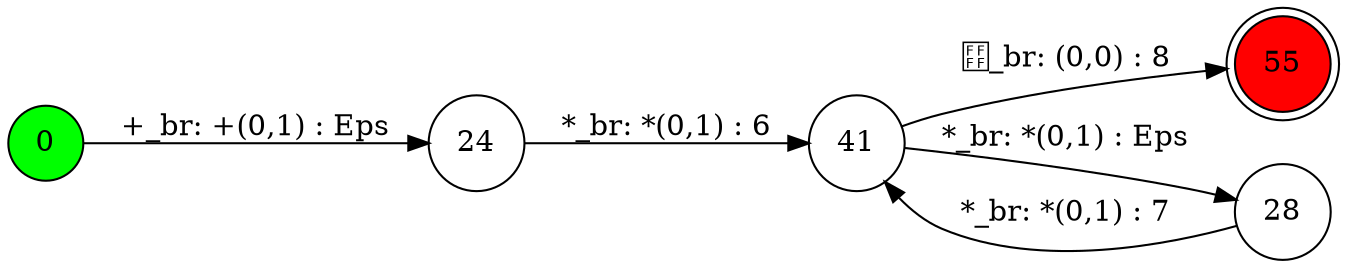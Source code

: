digraph G {
rankdir = LR
node [shape = circle]
0[style=filled, fillcolor=green]
55[shape = doublecircle, style=filled, fillcolor=red]
{ rank=same; 0 }
{ rank=min; 0 }
{ rank=same; 55 }
{ rank=max; 55 }
0 -> 24 [label="+_br: +(0,1) : Eps"]; 
24 -> 41 [label="*_br: *(0,1) : 6"]; 
41 -> 28 [label="*_br: *(0,1) : Eps"]; 
41 -> 55 [label="￿_br: (0,0) : 8"]; 
28 -> 41 [label="*_br: *(0,1) : 7"]; 

}